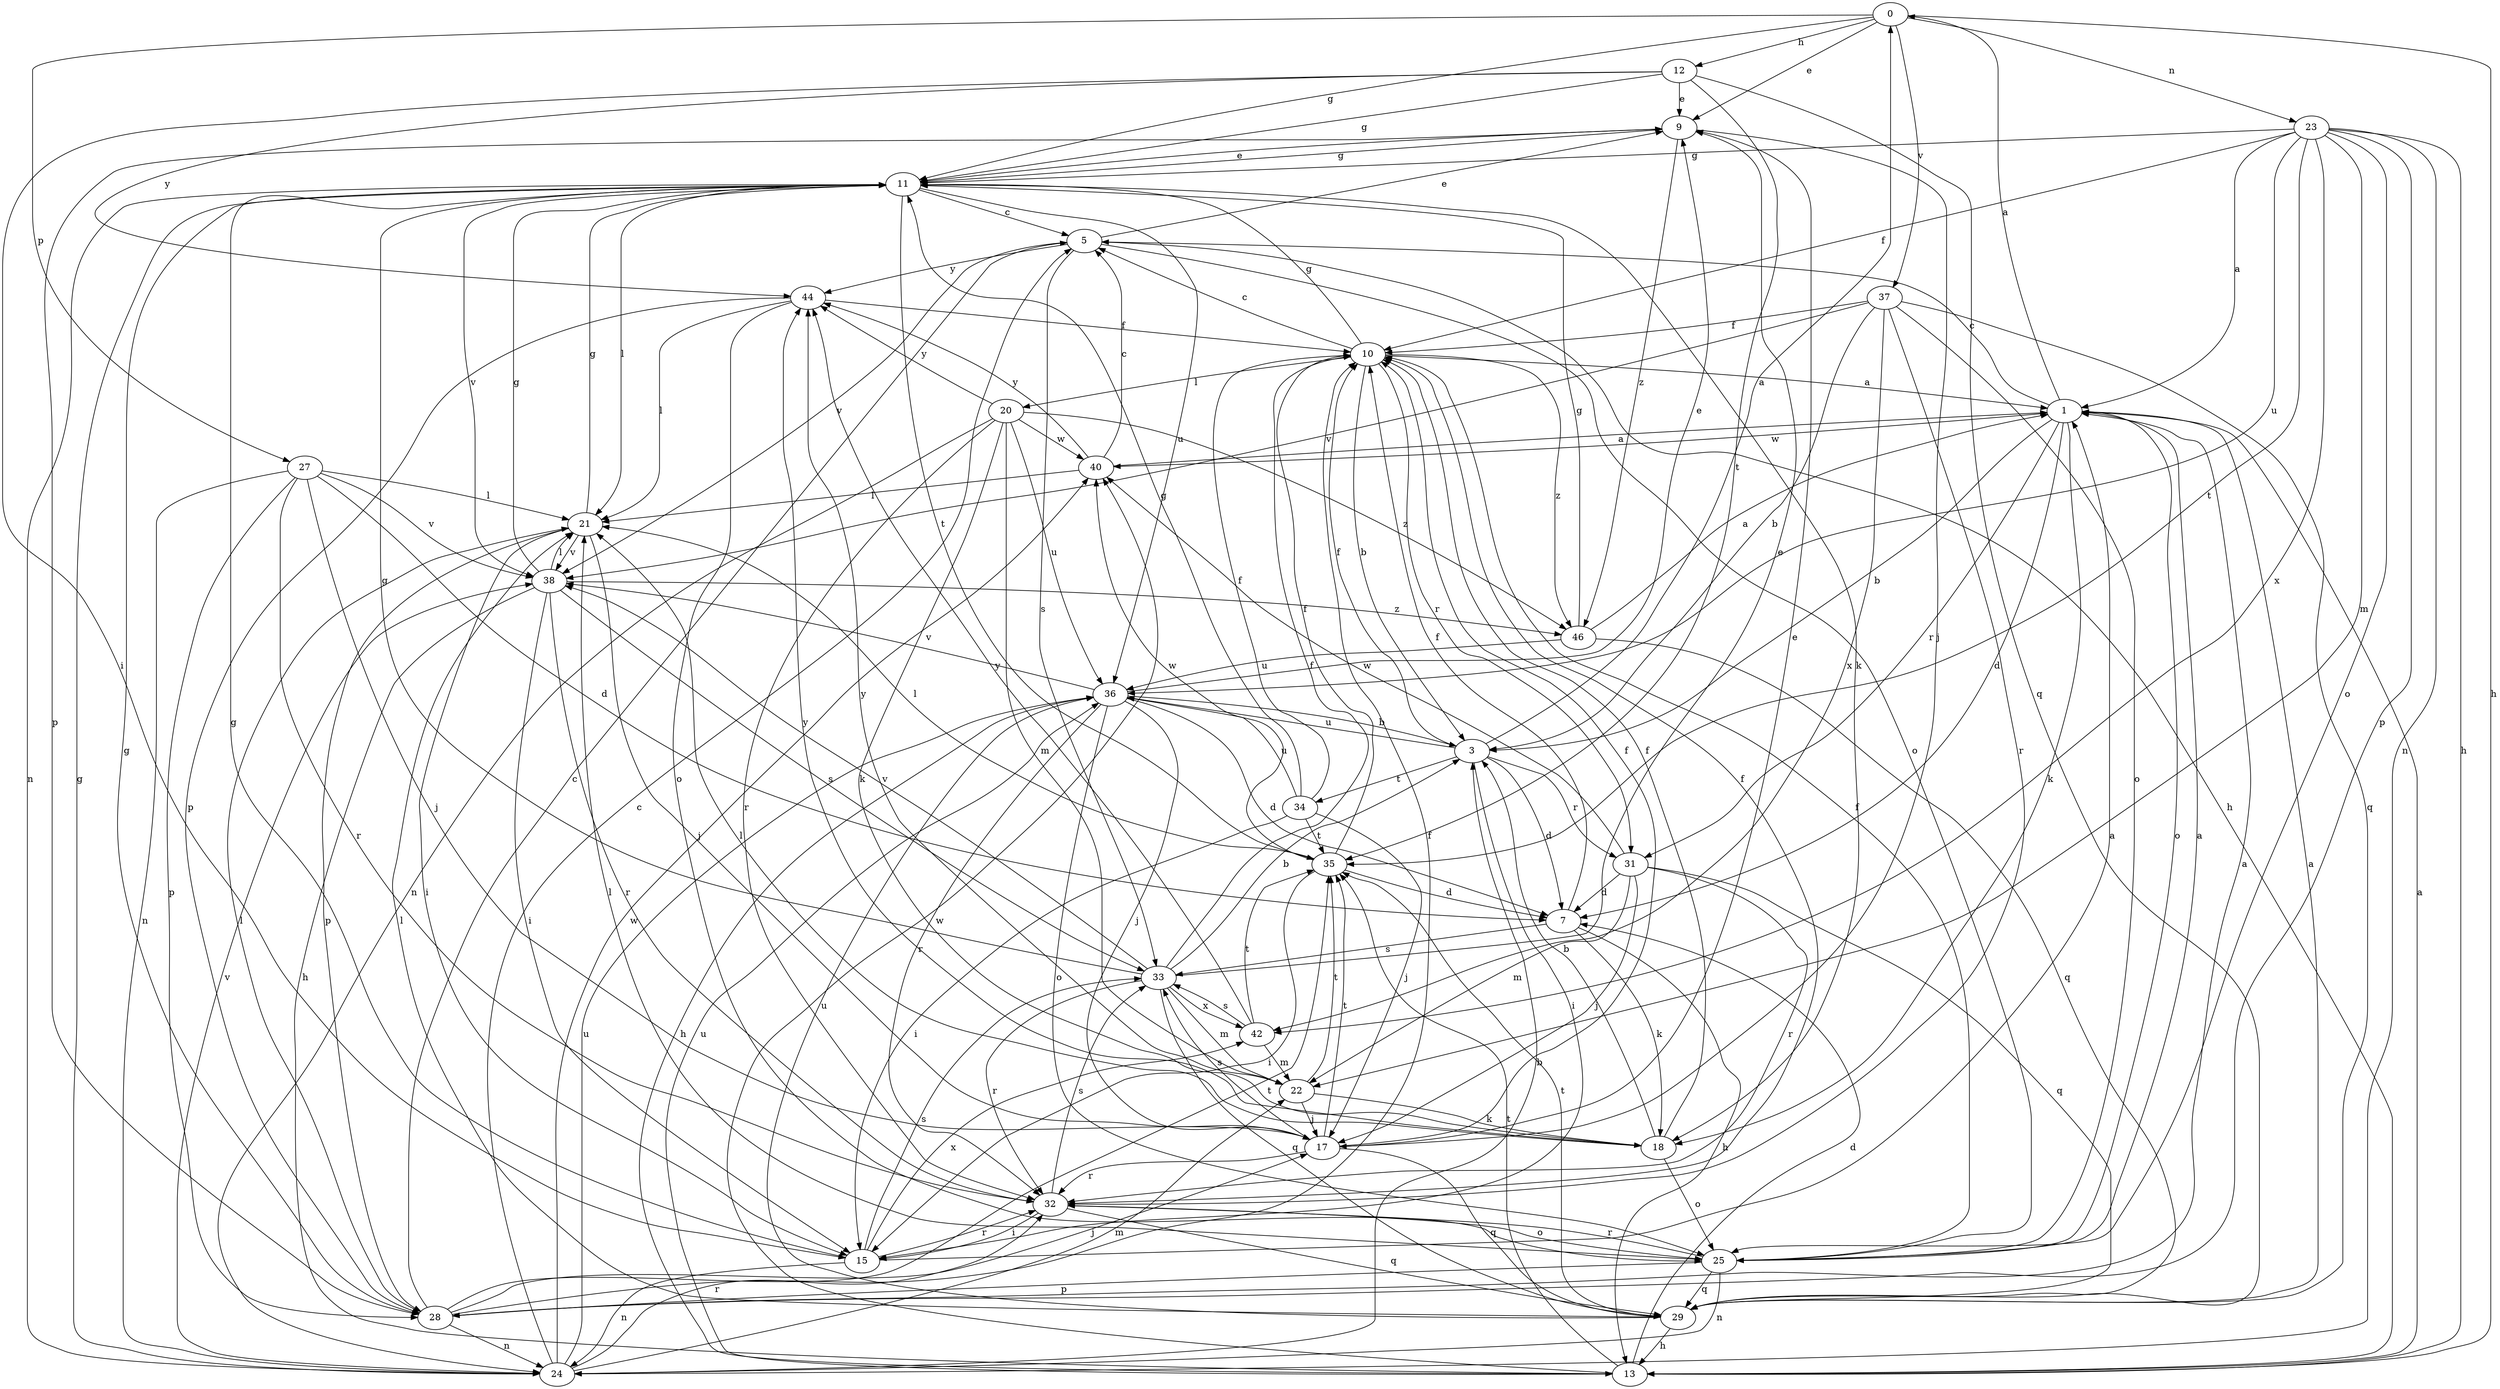 strict digraph  {
0;
1;
3;
5;
7;
9;
10;
11;
12;
13;
15;
17;
18;
20;
21;
22;
23;
24;
25;
27;
28;
29;
31;
32;
33;
34;
35;
36;
37;
38;
40;
42;
44;
46;
0 -> 9  [label=e];
0 -> 11  [label=g];
0 -> 12  [label=h];
0 -> 13  [label=h];
0 -> 23  [label=n];
0 -> 27  [label=p];
0 -> 37  [label=v];
1 -> 0  [label=a];
1 -> 3  [label=b];
1 -> 5  [label=c];
1 -> 7  [label=d];
1 -> 18  [label=k];
1 -> 25  [label=o];
1 -> 31  [label=r];
1 -> 40  [label=w];
3 -> 0  [label=a];
3 -> 7  [label=d];
3 -> 10  [label=f];
3 -> 15  [label=i];
3 -> 31  [label=r];
3 -> 34  [label=t];
3 -> 36  [label=u];
5 -> 9  [label=e];
5 -> 13  [label=h];
5 -> 25  [label=o];
5 -> 33  [label=s];
5 -> 38  [label=v];
5 -> 44  [label=y];
7 -> 10  [label=f];
7 -> 13  [label=h];
7 -> 18  [label=k];
7 -> 33  [label=s];
9 -> 11  [label=g];
9 -> 17  [label=j];
9 -> 28  [label=p];
9 -> 46  [label=z];
10 -> 1  [label=a];
10 -> 3  [label=b];
10 -> 5  [label=c];
10 -> 11  [label=g];
10 -> 20  [label=l];
10 -> 31  [label=r];
10 -> 46  [label=z];
11 -> 5  [label=c];
11 -> 9  [label=e];
11 -> 18  [label=k];
11 -> 21  [label=l];
11 -> 24  [label=n];
11 -> 35  [label=t];
11 -> 36  [label=u];
11 -> 38  [label=v];
12 -> 9  [label=e];
12 -> 11  [label=g];
12 -> 15  [label=i];
12 -> 29  [label=q];
12 -> 35  [label=t];
12 -> 44  [label=y];
13 -> 1  [label=a];
13 -> 7  [label=d];
13 -> 35  [label=t];
13 -> 36  [label=u];
13 -> 40  [label=w];
15 -> 1  [label=a];
15 -> 11  [label=g];
15 -> 24  [label=n];
15 -> 32  [label=r];
15 -> 33  [label=s];
15 -> 42  [label=x];
17 -> 9  [label=e];
17 -> 10  [label=f];
17 -> 29  [label=q];
17 -> 32  [label=r];
17 -> 33  [label=s];
17 -> 35  [label=t];
18 -> 3  [label=b];
18 -> 10  [label=f];
18 -> 21  [label=l];
18 -> 25  [label=o];
18 -> 44  [label=y];
20 -> 18  [label=k];
20 -> 22  [label=m];
20 -> 24  [label=n];
20 -> 32  [label=r];
20 -> 36  [label=u];
20 -> 40  [label=w];
20 -> 44  [label=y];
20 -> 46  [label=z];
21 -> 11  [label=g];
21 -> 15  [label=i];
21 -> 17  [label=j];
21 -> 28  [label=p];
21 -> 38  [label=v];
22 -> 17  [label=j];
22 -> 18  [label=k];
22 -> 35  [label=t];
22 -> 44  [label=y];
23 -> 1  [label=a];
23 -> 10  [label=f];
23 -> 11  [label=g];
23 -> 13  [label=h];
23 -> 22  [label=m];
23 -> 24  [label=n];
23 -> 25  [label=o];
23 -> 28  [label=p];
23 -> 35  [label=t];
23 -> 36  [label=u];
23 -> 42  [label=x];
24 -> 3  [label=b];
24 -> 5  [label=c];
24 -> 11  [label=g];
24 -> 22  [label=m];
24 -> 32  [label=r];
24 -> 36  [label=u];
24 -> 38  [label=v];
24 -> 40  [label=w];
25 -> 1  [label=a];
25 -> 10  [label=f];
25 -> 21  [label=l];
25 -> 24  [label=n];
25 -> 28  [label=p];
25 -> 29  [label=q];
25 -> 32  [label=r];
27 -> 7  [label=d];
27 -> 17  [label=j];
27 -> 21  [label=l];
27 -> 24  [label=n];
27 -> 28  [label=p];
27 -> 32  [label=r];
27 -> 38  [label=v];
28 -> 1  [label=a];
28 -> 5  [label=c];
28 -> 10  [label=f];
28 -> 11  [label=g];
28 -> 17  [label=j];
28 -> 21  [label=l];
28 -> 24  [label=n];
28 -> 35  [label=t];
29 -> 1  [label=a];
29 -> 13  [label=h];
29 -> 21  [label=l];
29 -> 35  [label=t];
29 -> 36  [label=u];
31 -> 7  [label=d];
31 -> 17  [label=j];
31 -> 22  [label=m];
31 -> 29  [label=q];
31 -> 32  [label=r];
31 -> 40  [label=w];
32 -> 10  [label=f];
32 -> 15  [label=i];
32 -> 25  [label=o];
32 -> 29  [label=q];
32 -> 33  [label=s];
33 -> 3  [label=b];
33 -> 9  [label=e];
33 -> 10  [label=f];
33 -> 11  [label=g];
33 -> 22  [label=m];
33 -> 29  [label=q];
33 -> 32  [label=r];
33 -> 38  [label=v];
33 -> 42  [label=x];
34 -> 10  [label=f];
34 -> 11  [label=g];
34 -> 15  [label=i];
34 -> 17  [label=j];
34 -> 35  [label=t];
34 -> 36  [label=u];
35 -> 7  [label=d];
35 -> 10  [label=f];
35 -> 15  [label=i];
35 -> 21  [label=l];
35 -> 40  [label=w];
36 -> 3  [label=b];
36 -> 7  [label=d];
36 -> 9  [label=e];
36 -> 13  [label=h];
36 -> 17  [label=j];
36 -> 25  [label=o];
36 -> 32  [label=r];
36 -> 38  [label=v];
37 -> 3  [label=b];
37 -> 10  [label=f];
37 -> 25  [label=o];
37 -> 29  [label=q];
37 -> 32  [label=r];
37 -> 38  [label=v];
37 -> 42  [label=x];
38 -> 11  [label=g];
38 -> 13  [label=h];
38 -> 15  [label=i];
38 -> 21  [label=l];
38 -> 32  [label=r];
38 -> 33  [label=s];
38 -> 46  [label=z];
40 -> 1  [label=a];
40 -> 5  [label=c];
40 -> 21  [label=l];
40 -> 44  [label=y];
42 -> 22  [label=m];
42 -> 33  [label=s];
42 -> 35  [label=t];
42 -> 44  [label=y];
44 -> 10  [label=f];
44 -> 21  [label=l];
44 -> 25  [label=o];
44 -> 28  [label=p];
46 -> 1  [label=a];
46 -> 11  [label=g];
46 -> 29  [label=q];
46 -> 36  [label=u];
}
